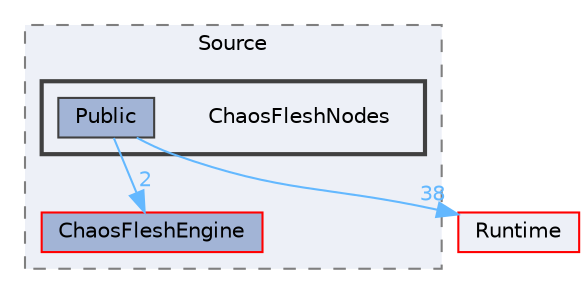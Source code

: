 digraph "ChaosFleshNodes"
{
 // INTERACTIVE_SVG=YES
 // LATEX_PDF_SIZE
  bgcolor="transparent";
  edge [fontname=Helvetica,fontsize=10,labelfontname=Helvetica,labelfontsize=10];
  node [fontname=Helvetica,fontsize=10,shape=box,height=0.2,width=0.4];
  compound=true
  subgraph clusterdir_f6318743689f2090f72fd6277770d4f7 {
    graph [ bgcolor="#edf0f7", pencolor="grey50", label="Source", fontname=Helvetica,fontsize=10 style="filled,dashed", URL="dir_f6318743689f2090f72fd6277770d4f7.html",tooltip=""]
  dir_f95bc6adb130a570c0eff89394882a7a [label="ChaosFleshEngine", fillcolor="#a2b4d6", color="red", style="filled", URL="dir_f95bc6adb130a570c0eff89394882a7a.html",tooltip=""];
  subgraph clusterdir_cf91693fa68c1af0d92dce2f845b8fa8 {
    graph [ bgcolor="#edf0f7", pencolor="grey25", label="", fontname=Helvetica,fontsize=10 style="filled,bold", URL="dir_cf91693fa68c1af0d92dce2f845b8fa8.html",tooltip=""]
    dir_cf91693fa68c1af0d92dce2f845b8fa8 [shape=plaintext, label="ChaosFleshNodes"];
  dir_9570a80114b9f53e4d1b77af1f2a7a7a [label="Public", fillcolor="#a2b4d6", color="grey25", style="filled", URL="dir_9570a80114b9f53e4d1b77af1f2a7a7a.html",tooltip=""];
  }
  }
  dir_7536b172fbd480bfd146a1b1acd6856b [label="Runtime", fillcolor="#edf0f7", color="red", style="filled", URL="dir_7536b172fbd480bfd146a1b1acd6856b.html",tooltip=""];
  dir_9570a80114b9f53e4d1b77af1f2a7a7a->dir_7536b172fbd480bfd146a1b1acd6856b [headlabel="38", labeldistance=1.5 headhref="dir_000800_000984.html" href="dir_000800_000984.html" color="steelblue1" fontcolor="steelblue1"];
  dir_9570a80114b9f53e4d1b77af1f2a7a7a->dir_f95bc6adb130a570c0eff89394882a7a [headlabel="2", labeldistance=1.5 headhref="dir_000800_000147.html" href="dir_000800_000147.html" color="steelblue1" fontcolor="steelblue1"];
}
